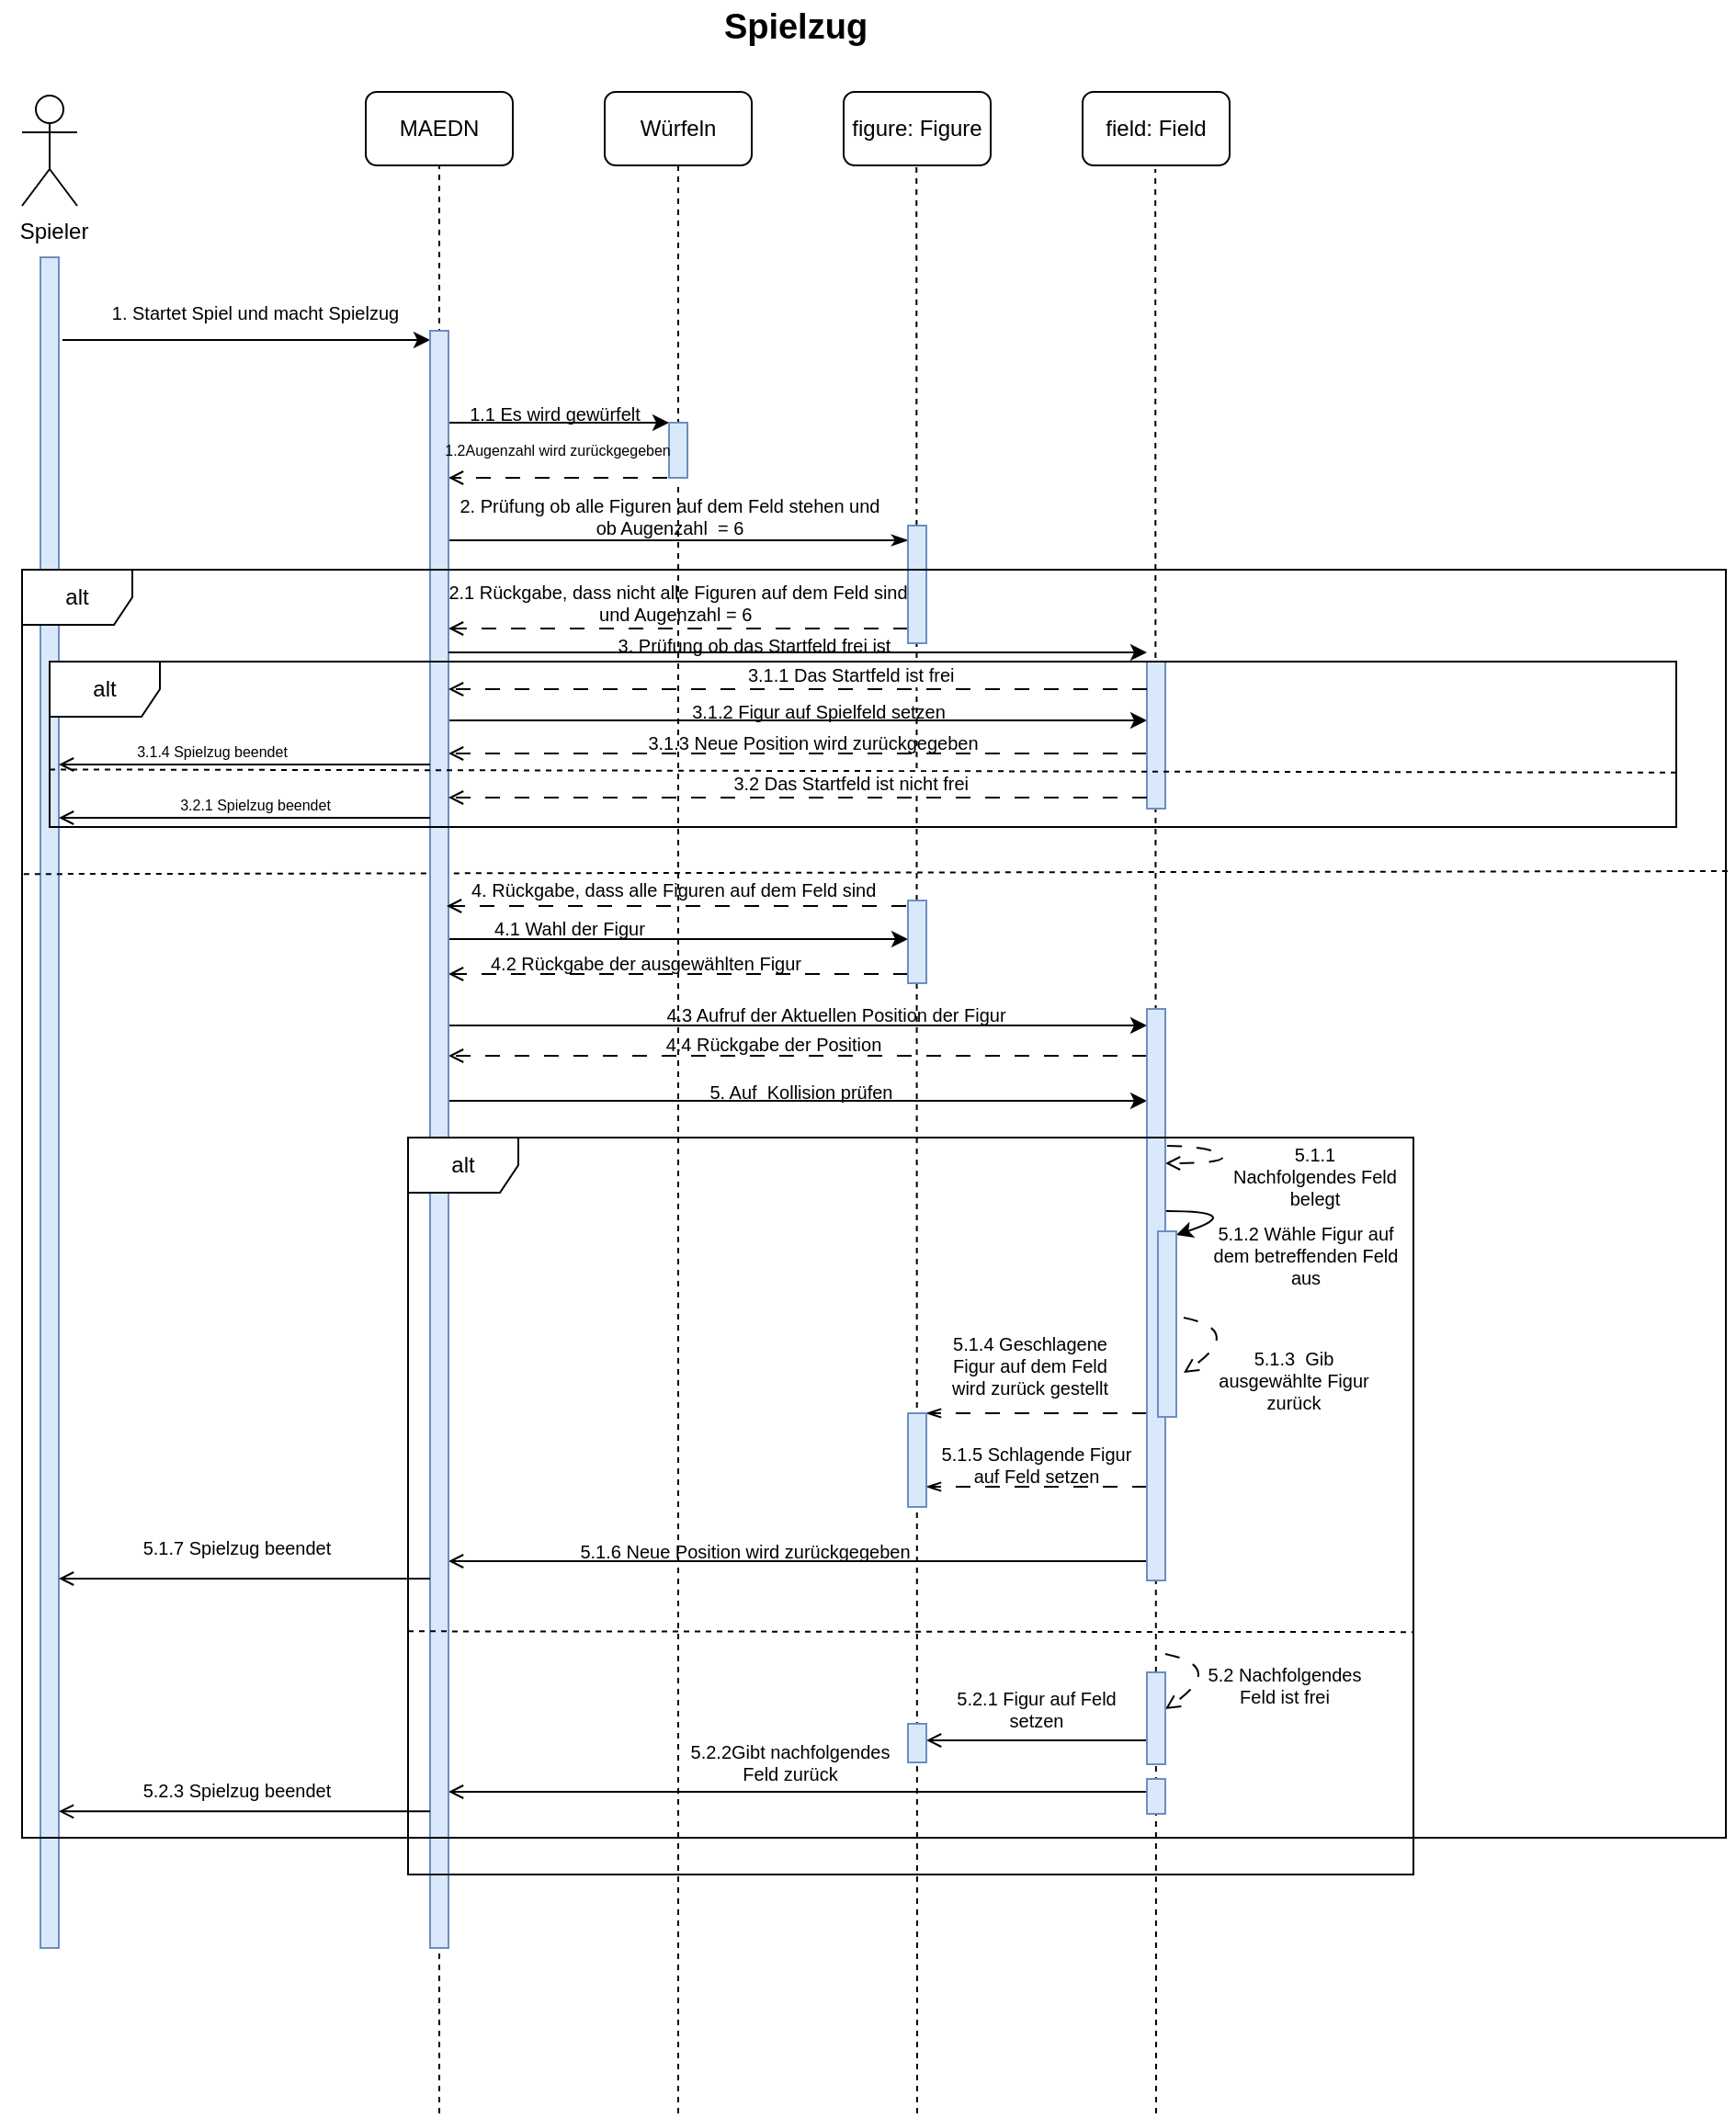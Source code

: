 <mxfile version="22.1.0" type="google">
  <diagram name="Seite-1" id="UCT9QxT9f-nRKCtBicOB">
    <mxGraphModel dx="1591" dy="1053" grid="1" gridSize="10" guides="1" tooltips="1" connect="1" arrows="1" fold="1" page="1" pageScale="1" pageWidth="827" pageHeight="1169" math="0" shadow="0">
      <root>
        <mxCell id="0" />
        <mxCell id="1" parent="0" />
        <mxCell id="QJh97lIsgSTJYA66oceY-45" value="" style="html=1;points=[[0,0,0,0,5],[0,1,0,0,-5],[1,0,0,0,5],[1,1,0,0,-5]];perimeter=orthogonalPerimeter;outlineConnect=0;targetShapes=umlLifeline;portConstraint=eastwest;newEdgeStyle={&quot;curved&quot;:0,&quot;rounded&quot;:0};strokeWidth=1;fillColor=#dae8fc;strokeColor=#6c8ebf;" parent="1" vertex="1">
          <mxGeometry x="30" y="150" width="10" height="920" as="geometry" />
        </mxCell>
        <mxCell id="tSBpWanuPTr_5rLlkDVL-2" value="&amp;nbsp; &amp;nbsp;Spieler&lt;span style=&quot;white-space: pre;&quot;&gt;&#x9;&lt;/span&gt;" style="shape=umlActor;verticalLabelPosition=bottom;verticalAlign=top;html=1;outlineConnect=0;strokeWidth=1;" parent="1" vertex="1">
          <mxGeometry x="20" y="62" width="30" height="60" as="geometry" />
        </mxCell>
        <mxCell id="tSBpWanuPTr_5rLlkDVL-3" value="Würfeln" style="rounded=1;whiteSpace=wrap;html=1;strokeWidth=1;" parent="1" vertex="1">
          <mxGeometry x="337" y="60" width="80" height="40" as="geometry" />
        </mxCell>
        <mxCell id="tSBpWanuPTr_5rLlkDVL-12" value="" style="endArrow=none;dashed=1;html=1;rounded=0;strokeWidth=1;" parent="1" edge="1">
          <mxGeometry width="50" height="50" relative="1" as="geometry">
            <mxPoint x="37" y="150" as="sourcePoint" />
            <mxPoint x="37" y="150" as="targetPoint" />
          </mxGeometry>
        </mxCell>
        <mxCell id="tSBpWanuPTr_5rLlkDVL-17" value="MAEDN" style="rounded=1;whiteSpace=wrap;html=1;strokeWidth=1;" parent="1" vertex="1">
          <mxGeometry x="207" y="60" width="80" height="40" as="geometry" />
        </mxCell>
        <mxCell id="tSBpWanuPTr_5rLlkDVL-19" value="Spielzug" style="text;html=1;strokeColor=none;fillColor=none;align=center;verticalAlign=middle;whiteSpace=wrap;rounded=0;fontStyle=1;labelBackgroundColor=none;labelBorderColor=none;fontSize=19;strokeWidth=1;" parent="1" vertex="1">
          <mxGeometry x="411" y="10" width="60" height="30" as="geometry" />
        </mxCell>
        <mxCell id="tSBpWanuPTr_5rLlkDVL-20" value="" style="endArrow=classic;html=1;rounded=0;exitX=1;exitY=0.5;exitDx=0;exitDy=0;strokeWidth=1;" parent="1" target="QJh97lIsgSTJYA66oceY-47" edge="1">
          <mxGeometry width="50" height="50" relative="1" as="geometry">
            <mxPoint x="42" y="195" as="sourcePoint" />
            <mxPoint x="247" y="195" as="targetPoint" />
          </mxGeometry>
        </mxCell>
        <mxCell id="tSBpWanuPTr_5rLlkDVL-22" value="figure: Figure" style="rounded=1;whiteSpace=wrap;html=1;strokeWidth=1;" parent="1" vertex="1">
          <mxGeometry x="467" y="60" width="80" height="40" as="geometry" />
        </mxCell>
        <mxCell id="tSBpWanuPTr_5rLlkDVL-23" value="" style="endArrow=none;html=1;rounded=0;entryX=0.5;entryY=1;entryDx=0;entryDy=0;dashed=1;strokeWidth=1;" parent="1" target="tSBpWanuPTr_5rLlkDVL-17" edge="1">
          <mxGeometry width="50" height="50" relative="1" as="geometry">
            <mxPoint x="247" y="240" as="sourcePoint" />
            <mxPoint x="287" y="160" as="targetPoint" />
          </mxGeometry>
        </mxCell>
        <mxCell id="tSBpWanuPTr_5rLlkDVL-24" value="" style="endArrow=none;html=1;rounded=0;entryX=0.5;entryY=1;entryDx=0;entryDy=0;dashed=1;strokeWidth=1;" parent="1" edge="1">
          <mxGeometry width="50" height="50" relative="1" as="geometry">
            <mxPoint x="377" y="265" as="sourcePoint" />
            <mxPoint x="377" y="100" as="targetPoint" />
          </mxGeometry>
        </mxCell>
        <mxCell id="tSBpWanuPTr_5rLlkDVL-25" value="" style="endArrow=none;html=1;rounded=0;entryX=0.5;entryY=1;entryDx=0;entryDy=0;dashed=1;strokeWidth=1;" parent="1" edge="1">
          <mxGeometry width="50" height="50" relative="1" as="geometry">
            <mxPoint x="507" y="1160" as="sourcePoint" />
            <mxPoint x="506.62" y="100" as="targetPoint" />
          </mxGeometry>
        </mxCell>
        <mxCell id="tSBpWanuPTr_5rLlkDVL-26" value="&lt;font style=&quot;font-size: 10px;&quot;&gt;1. Startet Spiel und macht Spielzug&lt;/font&gt;" style="text;html=1;strokeColor=none;fillColor=none;align=center;verticalAlign=middle;whiteSpace=wrap;rounded=0;fontSize=6;strokeWidth=1;" parent="1" vertex="1">
          <mxGeometry x="57" y="170" width="180" height="20" as="geometry" />
        </mxCell>
        <mxCell id="tSBpWanuPTr_5rLlkDVL-29" value="" style="endArrow=none;html=1;rounded=0;entryX=0.5;entryY=1;entryDx=0;entryDy=0;dashed=1;strokeWidth=1;" parent="1" edge="1">
          <mxGeometry width="50" height="50" relative="1" as="geometry">
            <mxPoint x="247" y="1160" as="sourcePoint" />
            <mxPoint x="247" y="250" as="targetPoint" />
          </mxGeometry>
        </mxCell>
        <mxCell id="tSBpWanuPTr_5rLlkDVL-31" value="" style="endArrow=none;html=1;rounded=0;entryX=0.5;entryY=1;entryDx=0;entryDy=0;dashed=1;strokeWidth=1;" parent="1" edge="1">
          <mxGeometry width="50" height="50" relative="1" as="geometry">
            <mxPoint x="377" y="1160" as="sourcePoint" />
            <mxPoint x="377" y="275" as="targetPoint" />
          </mxGeometry>
        </mxCell>
        <mxCell id="tSBpWanuPTr_5rLlkDVL-37" value="" style="endArrow=classic;html=1;rounded=0;strokeWidth=1;" parent="1" edge="1">
          <mxGeometry width="50" height="50" relative="1" as="geometry">
            <mxPoint x="252" y="240" as="sourcePoint" />
            <mxPoint x="372" y="240" as="targetPoint" />
          </mxGeometry>
        </mxCell>
        <mxCell id="tSBpWanuPTr_5rLlkDVL-36" value="&lt;font style=&quot;font-size: 10px;&quot;&gt;1.1 Es wird gewürfelt&lt;/font&gt;" style="text;html=1;strokeColor=none;fillColor=none;align=center;verticalAlign=middle;whiteSpace=wrap;rounded=0;fontSize=6;strokeWidth=1;" parent="1" vertex="1">
          <mxGeometry x="252" y="230" width="116" height="10" as="geometry" />
        </mxCell>
        <mxCell id="tSBpWanuPTr_5rLlkDVL-38" value="" style="endArrow=open;html=1;rounded=0;exitX=1;exitY=1;exitDx=0;exitDy=0;dashed=1;dashPattern=8 8;strokeWidth=1;endFill=0;" parent="1" target="QJh97lIsgSTJYA66oceY-47" edge="1">
          <mxGeometry width="50" height="50" relative="1" as="geometry">
            <mxPoint x="371.0" y="270.0" as="sourcePoint" />
            <mxPoint x="247" y="270" as="targetPoint" />
          </mxGeometry>
        </mxCell>
        <mxCell id="tSBpWanuPTr_5rLlkDVL-41" value="" style="endArrow=classic;html=1;rounded=0;strokeWidth=1;" parent="1" edge="1">
          <mxGeometry width="50" height="50" relative="1" as="geometry">
            <mxPoint x="252" y="521" as="sourcePoint" />
            <mxPoint x="502" y="521" as="targetPoint" />
          </mxGeometry>
        </mxCell>
        <mxCell id="tSBpWanuPTr_5rLlkDVL-42" value="&lt;font style=&quot;font-size: 10px;&quot;&gt;4.1 Wahl der Figur&lt;/font&gt;" style="text;html=1;strokeColor=none;fillColor=none;align=center;verticalAlign=middle;whiteSpace=wrap;rounded=0;fontSize=6;strokeWidth=1;" parent="1" vertex="1">
          <mxGeometry x="259.5" y="506" width="116" height="17" as="geometry" />
        </mxCell>
        <mxCell id="tSBpWanuPTr_5rLlkDVL-44" value="" style="endArrow=open;html=1;rounded=0;dashed=1;dashPattern=8 8;strokeWidth=1;endFill=0;" parent="1" edge="1">
          <mxGeometry width="50" height="50" relative="1" as="geometry">
            <mxPoint x="632" y="584.5" as="sourcePoint" />
            <mxPoint x="252" y="584.5" as="targetPoint" />
          </mxGeometry>
        </mxCell>
        <mxCell id="tSBpWanuPTr_5rLlkDVL-46" value="" style="endArrow=classic;html=1;rounded=0;strokeWidth=1;" parent="1" edge="1">
          <mxGeometry width="50" height="50" relative="1" as="geometry">
            <mxPoint x="252" y="568" as="sourcePoint" />
            <mxPoint x="632" y="568" as="targetPoint" />
          </mxGeometry>
        </mxCell>
        <mxCell id="tSBpWanuPTr_5rLlkDVL-47" value="&lt;font style=&quot;font-size: 10px;&quot;&gt;4.3 Aufruf der Aktuellen Position der Figur&lt;/font&gt;" style="text;html=1;strokeColor=none;fillColor=none;align=center;verticalAlign=middle;whiteSpace=wrap;rounded=0;fontSize=6;strokeWidth=1;" parent="1" vertex="1">
          <mxGeometry x="360" y="558" width="206" height="8" as="geometry" />
        </mxCell>
        <mxCell id="tSBpWanuPTr_5rLlkDVL-48" value="&lt;font style=&quot;font-size: 10px;&quot;&gt;4.4 Rückgabe der Position&lt;/font&gt;" style="text;html=1;strokeColor=none;fillColor=none;align=center;verticalAlign=middle;whiteSpace=wrap;rounded=0;fontSize=6;strokeWidth=1;" parent="1" vertex="1">
          <mxGeometry x="356" y="572" width="146" height="12" as="geometry" />
        </mxCell>
        <mxCell id="tSBpWanuPTr_5rLlkDVL-49" value="" style="endArrow=classic;html=1;rounded=0;exitX=1;exitY=0.5;exitDx=0;exitDy=0;strokeWidth=1;" parent="1" target="QJh97lIsgSTJYA66oceY-54" edge="1">
          <mxGeometry width="50" height="50" relative="1" as="geometry">
            <mxPoint x="245" y="609" as="sourcePoint" />
            <mxPoint x="636" y="609" as="targetPoint" />
          </mxGeometry>
        </mxCell>
        <mxCell id="tSBpWanuPTr_5rLlkDVL-50" value="field: Field" style="rounded=1;whiteSpace=wrap;html=1;strokeWidth=1;" parent="1" vertex="1">
          <mxGeometry x="597" y="60" width="80" height="40" as="geometry" />
        </mxCell>
        <mxCell id="tSBpWanuPTr_5rLlkDVL-51" value="" style="endArrow=none;html=1;rounded=0;entryX=0.5;entryY=1;entryDx=0;entryDy=0;dashed=1;strokeWidth=1;" parent="1" edge="1">
          <mxGeometry width="50" height="50" relative="1" as="geometry">
            <mxPoint x="637" y="1160" as="sourcePoint" />
            <mxPoint x="636.58" y="102" as="targetPoint" />
          </mxGeometry>
        </mxCell>
        <mxCell id="tSBpWanuPTr_5rLlkDVL-54" value="&lt;font style=&quot;font-size: 10px;&quot;&gt;5. Auf&amp;nbsp; Kollision prüfen&lt;/font&gt;" style="text;html=1;strokeColor=none;fillColor=none;align=center;verticalAlign=middle;whiteSpace=wrap;rounded=0;fontSize=6;strokeWidth=1;" parent="1" vertex="1">
          <mxGeometry x="386" y="594" width="116" height="19" as="geometry" />
        </mxCell>
        <mxCell id="tSBpWanuPTr_5rLlkDVL-56" value="&lt;font style=&quot;font-size: 10px;&quot;&gt;5.1.2 Wähle Figur auf dem betreffenden Feld aus&lt;/font&gt;" style="text;html=1;strokeColor=none;fillColor=none;align=center;verticalAlign=middle;whiteSpace=wrap;rounded=0;fontSize=6;strokeWidth=1;" parent="1" vertex="1">
          <mxGeometry x="667" y="653" width="103" height="80" as="geometry" />
        </mxCell>
        <mxCell id="tSBpWanuPTr_5rLlkDVL-59" value="&lt;font style=&quot;font-size: 10px;&quot;&gt;4.2 Rückgabe der ausgewählten Figur&lt;/font&gt;" style="text;html=1;strokeColor=none;fillColor=none;align=center;verticalAlign=middle;whiteSpace=wrap;rounded=0;fontSize=6;strokeWidth=1;" parent="1" vertex="1">
          <mxGeometry x="266.5" y="526" width="184.5" height="16" as="geometry" />
        </mxCell>
        <mxCell id="tSBpWanuPTr_5rLlkDVL-74" value="" style="endArrow=open;html=1;rounded=0;strokeWidth=1;endFill=0;" parent="1" edge="1">
          <mxGeometry width="50" height="50" relative="1" as="geometry">
            <mxPoint x="636" y="985" as="sourcePoint" />
            <mxPoint x="252" y="985" as="targetPoint" />
          </mxGeometry>
        </mxCell>
        <mxCell id="tSBpWanuPTr_5rLlkDVL-76" value="&lt;font style=&quot;font-size: 10px;&quot;&gt;5.2.2Gibt nachfolgendes Feld zurück&lt;/font&gt;" style="text;html=1;strokeColor=none;fillColor=none;align=center;verticalAlign=middle;whiteSpace=wrap;rounded=0;fontSize=6;strokeWidth=1;" parent="1" vertex="1">
          <mxGeometry x="380" y="929" width="116" height="80" as="geometry" />
        </mxCell>
        <mxCell id="tSBpWanuPTr_5rLlkDVL-78" value="" style="endArrow=open;html=1;curved=1;strokeWidth=1;endFill=0;dashed=1;dashPattern=8 8;" parent="1" target="QJh97lIsgSTJYA66oceY-54" edge="1">
          <mxGeometry width="50" height="50" relative="1" as="geometry">
            <mxPoint x="643" y="633.5" as="sourcePoint" />
            <mxPoint x="648" y="643" as="targetPoint" />
            <Array as="points">
              <mxPoint x="667" y="634" />
              <mxPoint x="678" y="643" />
            </Array>
          </mxGeometry>
        </mxCell>
        <mxCell id="tSBpWanuPTr_5rLlkDVL-80" value="" style="endArrow=classic;html=1;curved=1;strokeWidth=1;" parent="1" source="QJh97lIsgSTJYA66oceY-54" edge="1">
          <mxGeometry width="50" height="50" relative="1" as="geometry">
            <mxPoint x="642" y="678.0" as="sourcePoint" />
            <mxPoint x="648" y="682.0" as="targetPoint" />
            <Array as="points">
              <mxPoint x="687" y="669" />
            </Array>
          </mxGeometry>
        </mxCell>
        <mxCell id="tSBpWanuPTr_5rLlkDVL-87" value="&lt;font style=&quot;font-size: 10px;&quot;&gt;5.1.3&amp;nbsp; Gib ausgewählte Figur zurück&lt;/font&gt;" style="text;html=1;strokeColor=none;fillColor=none;align=center;verticalAlign=middle;whiteSpace=wrap;rounded=0;fontSize=6;strokeWidth=1;" parent="1" vertex="1">
          <mxGeometry x="667" y="721" width="90" height="80" as="geometry" />
        </mxCell>
        <mxCell id="tSBpWanuPTr_5rLlkDVL-88" value="" style="endArrow=openThin;html=1;rounded=0;endFill=0;strokeWidth=1;dashed=1;dashPattern=8 8;" parent="1" source="QJh97lIsgSTJYA66oceY-54" target="QJh97lIsgSTJYA66oceY-57" edge="1">
          <mxGeometry width="50" height="50" relative="1" as="geometry">
            <mxPoint x="636" y="784" as="sourcePoint" />
            <mxPoint x="507" y="784" as="targetPoint" />
          </mxGeometry>
        </mxCell>
        <mxCell id="tSBpWanuPTr_5rLlkDVL-89" value="&lt;font style=&quot;font-size: 10px;&quot;&gt;5.1.4 Geschlagene Figur auf dem Feld wird zurück gestellt&lt;/font&gt;" style="text;html=1;strokeColor=none;fillColor=none;align=center;verticalAlign=middle;whiteSpace=wrap;rounded=0;fontSize=6;strokeWidth=1;" parent="1" vertex="1">
          <mxGeometry x="520" y="708" width="97" height="90" as="geometry" />
        </mxCell>
        <mxCell id="tSBpWanuPTr_5rLlkDVL-90" value="" style="endArrow=openThin;html=1;rounded=0;endFill=0;strokeWidth=1;dashed=1;dashPattern=8 8;" parent="1" edge="1">
          <mxGeometry width="50" height="50" relative="1" as="geometry">
            <mxPoint x="632" y="819" as="sourcePoint" />
            <mxPoint x="512" y="819" as="targetPoint" />
          </mxGeometry>
        </mxCell>
        <mxCell id="tSBpWanuPTr_5rLlkDVL-92" value="&lt;font style=&quot;font-size: 10px;&quot;&gt;5.1.5 Schlagende Figur auf Feld setzen&lt;/font&gt;" style="text;html=1;strokeColor=none;fillColor=none;align=center;verticalAlign=middle;whiteSpace=wrap;rounded=0;fontSize=6;strokeWidth=1;" parent="1" vertex="1">
          <mxGeometry x="517" y="767" width="110" height="80" as="geometry" />
        </mxCell>
        <mxCell id="tSBpWanuPTr_5rLlkDVL-95" value="" style="endArrow=open;html=1;rounded=0;endFill=0;strokeWidth=1;" parent="1" edge="1">
          <mxGeometry width="50" height="50" relative="1" as="geometry">
            <mxPoint x="632" y="859.5" as="sourcePoint" />
            <mxPoint x="252" y="859.5" as="targetPoint" />
          </mxGeometry>
        </mxCell>
        <mxCell id="tSBpWanuPTr_5rLlkDVL-96" value="&lt;font style=&quot;font-size: 10px;&quot;&gt;5.1.6 Neue Position wird zurückgegeben&lt;/font&gt;" style="text;html=1;strokeColor=none;fillColor=none;align=center;verticalAlign=middle;whiteSpace=wrap;rounded=0;fontSize=6;strokeWidth=1;" parent="1" vertex="1">
          <mxGeometry x="310" y="850" width="207" height="8" as="geometry" />
        </mxCell>
        <mxCell id="tSBpWanuPTr_5rLlkDVL-100" value="" style="endArrow=open;html=1;rounded=0;strokeWidth=1;endFill=0;" parent="1" target="QJh97lIsgSTJYA66oceY-62" edge="1">
          <mxGeometry width="50" height="50" relative="1" as="geometry">
            <mxPoint x="636.5" y="957" as="sourcePoint" />
            <mxPoint x="507.5" y="957" as="targetPoint" />
          </mxGeometry>
        </mxCell>
        <mxCell id="tSBpWanuPTr_5rLlkDVL-101" value="&lt;font style=&quot;font-size: 10px;&quot;&gt;5.2.1 Figur auf Feld setzen&lt;/font&gt;" style="text;html=1;strokeColor=none;fillColor=none;align=center;verticalAlign=middle;whiteSpace=wrap;rounded=0;fontSize=6;strokeWidth=1;" parent="1" vertex="1">
          <mxGeometry x="517" y="920" width="110" height="39" as="geometry" />
        </mxCell>
        <mxCell id="tSBpWanuPTr_5rLlkDVL-105" value="" style="endArrow=open;html=1;curved=1;entryX=1;entryY=1;entryDx=0;entryDy=-5;entryPerimeter=0;strokeWidth=1;dashed=1;dashPattern=8 8;endFill=0;" parent="1" edge="1">
          <mxGeometry width="50" height="50" relative="1" as="geometry">
            <mxPoint x="642" y="910" as="sourcePoint" />
            <mxPoint x="642" y="940" as="targetPoint" />
            <Array as="points">
              <mxPoint x="677" y="917" />
            </Array>
          </mxGeometry>
        </mxCell>
        <mxCell id="tSBpWanuPTr_5rLlkDVL-106" value="&lt;font style=&quot;font-size: 10px;&quot;&gt;5.1.1 Nachfolgendes Feld belegt&lt;/font&gt;" style="text;html=1;strokeColor=none;fillColor=none;align=center;verticalAlign=middle;whiteSpace=wrap;rounded=0;fontSize=6;strokeWidth=1;" parent="1" vertex="1">
          <mxGeometry x="677" y="620" width="93" height="60" as="geometry" />
        </mxCell>
        <mxCell id="tSBpWanuPTr_5rLlkDVL-112" value="&lt;font style=&quot;font-size: 10px;&quot;&gt;5.2 Nachfolgendes Feld ist frei&lt;/font&gt;" style="text;html=1;strokeColor=none;fillColor=none;align=center;verticalAlign=middle;whiteSpace=wrap;rounded=0;fontSize=6;strokeWidth=1;" parent="1" vertex="1">
          <mxGeometry x="664" y="896" width="86" height="61" as="geometry" />
        </mxCell>
        <mxCell id="tSBpWanuPTr_5rLlkDVL-114" value="&lt;font style=&quot;font-size: 10px;&quot;&gt;5.1.7 Spielzug beendet&lt;/font&gt;" style="text;html=1;strokeColor=none;fillColor=none;align=center;verticalAlign=middle;whiteSpace=wrap;rounded=0;fontSize=6;strokeWidth=1;" parent="1" vertex="1">
          <mxGeometry x="47" y="847" width="180" height="10" as="geometry" />
        </mxCell>
        <mxCell id="QJh97lIsgSTJYA66oceY-1" value="" style="endArrow=classicThin;html=1;rounded=0;endFill=1;strokeWidth=1;" parent="1" edge="1">
          <mxGeometry width="50" height="50" relative="1" as="geometry">
            <mxPoint x="252" y="304" as="sourcePoint" />
            <mxPoint x="502" y="304" as="targetPoint" />
          </mxGeometry>
        </mxCell>
        <mxCell id="QJh97lIsgSTJYA66oceY-28" value="" style="endArrow=open;html=1;rounded=0;dashed=1;strokeWidth=1;dashPattern=8 8;endFill=0;" parent="1" edge="1">
          <mxGeometry width="50" height="50" relative="1" as="geometry">
            <mxPoint x="502" y="352" as="sourcePoint" />
            <mxPoint x="252" y="352" as="targetPoint" />
          </mxGeometry>
        </mxCell>
        <mxCell id="QJh97lIsgSTJYA66oceY-35" value="" style="endArrow=classic;html=1;rounded=0;strokeWidth=1;" parent="1" edge="1">
          <mxGeometry width="50" height="50" relative="1" as="geometry">
            <mxPoint x="252" y="402" as="sourcePoint" />
            <mxPoint x="632" y="402" as="targetPoint" />
          </mxGeometry>
        </mxCell>
        <mxCell id="QJh97lIsgSTJYA66oceY-36" value="&lt;font style=&quot;font-size: 10px;&quot;&gt;3.1.2 Figur auf Spielfeld setzen&lt;/font&gt;" style="text;html=1;strokeColor=none;fillColor=none;align=center;verticalAlign=middle;whiteSpace=wrap;rounded=0;fontSize=6;strokeWidth=1;" parent="1" vertex="1">
          <mxGeometry x="377" y="392" width="153" height="10" as="geometry" />
        </mxCell>
        <mxCell id="QJh97lIsgSTJYA66oceY-38" value="" style="endArrow=open;html=1;rounded=0;dashed=1;dashPattern=8 8;strokeWidth=1;endFill=0;" parent="1" edge="1">
          <mxGeometry width="50" height="50" relative="1" as="geometry">
            <mxPoint x="632" y="420" as="sourcePoint" />
            <mxPoint x="252" y="420" as="targetPoint" />
          </mxGeometry>
        </mxCell>
        <mxCell id="QJh97lIsgSTJYA66oceY-40" value="&lt;font style=&quot;font-size: 10px;&quot;&gt;3.1.3 Neue Position wird zurückgegeben&lt;/font&gt;" style="text;html=1;strokeColor=none;fillColor=none;align=center;verticalAlign=middle;whiteSpace=wrap;rounded=0;fontSize=6;strokeWidth=1;" parent="1" vertex="1">
          <mxGeometry x="351" y="404" width="199" height="20" as="geometry" />
        </mxCell>
        <mxCell id="QJh97lIsgSTJYA66oceY-41" value="" style="endArrow=none;dashed=1;html=1;rounded=0;exitX=0.001;exitY=0.158;exitDx=0;exitDy=0;exitPerimeter=0;strokeWidth=1;" parent="1" edge="1">
          <mxGeometry width="50" height="50" relative="1" as="geometry">
            <mxPoint x="20.927" y="485.6" as="sourcePoint" />
            <mxPoint x="950" y="484" as="targetPoint" />
          </mxGeometry>
        </mxCell>
        <mxCell id="QJh97lIsgSTJYA66oceY-42" value="" style="endArrow=open;html=1;rounded=0;dashed=1;dashPattern=8 8;strokeWidth=1;endFill=0;" parent="1" edge="1">
          <mxGeometry width="50" height="50" relative="1" as="geometry">
            <mxPoint x="502" y="540" as="sourcePoint" />
            <mxPoint x="252" y="540" as="targetPoint" />
          </mxGeometry>
        </mxCell>
        <mxCell id="QJh97lIsgSTJYA66oceY-44" value="" style="endArrow=none;dashed=1;html=1;rounded=0;strokeWidth=1;" parent="1" edge="1">
          <mxGeometry width="50" height="50" relative="1" as="geometry">
            <mxPoint x="37" y="190" as="sourcePoint" />
            <mxPoint x="37" y="190" as="targetPoint" />
          </mxGeometry>
        </mxCell>
        <mxCell id="QJh97lIsgSTJYA66oceY-48" value="" style="html=1;points=[[0,0,0,0,5],[0,1,0,0,-5],[1,0,0,0,5],[1,1,0,0,-5]];perimeter=orthogonalPerimeter;outlineConnect=0;targetShapes=umlLifeline;portConstraint=eastwest;newEdgeStyle={&quot;curved&quot;:0,&quot;rounded&quot;:0};strokeWidth=1;fillColor=#dae8fc;strokeColor=#6c8ebf;" parent="1" vertex="1">
          <mxGeometry x="372" y="240" width="10" height="30" as="geometry" />
        </mxCell>
        <mxCell id="QJh97lIsgSTJYA66oceY-49" value="" style="html=1;points=[[0,0,0,0,5],[0,1,0,0,-5],[1,0,0,0,5],[1,1,0,0,-5]];perimeter=orthogonalPerimeter;outlineConnect=0;targetShapes=umlLifeline;portConstraint=eastwest;newEdgeStyle={&quot;curved&quot;:0,&quot;rounded&quot;:0};strokeWidth=1;fillColor=#dae8fc;strokeColor=#6c8ebf;" parent="1" vertex="1">
          <mxGeometry x="502" y="296" width="10" height="64" as="geometry" />
        </mxCell>
        <mxCell id="QJh97lIsgSTJYA66oceY-51" value="" style="html=1;points=[[0,0,0,0,5],[0,1,0,0,-5],[1,0,0,0,5],[1,1,0,0,-5]];perimeter=orthogonalPerimeter;outlineConnect=0;targetShapes=umlLifeline;portConstraint=eastwest;newEdgeStyle={&quot;curved&quot;:0,&quot;rounded&quot;:0};strokeWidth=1;fillColor=#dae8fc;strokeColor=#6c8ebf;" parent="1" vertex="1">
          <mxGeometry x="632" y="370" width="10" height="80" as="geometry" />
        </mxCell>
        <mxCell id="QJh97lIsgSTJYA66oceY-54" value="" style="html=1;points=[[0,0,0,0,5],[0,1,0,0,-5],[1,0,0,0,5],[1,1,0,0,-5]];perimeter=orthogonalPerimeter;outlineConnect=0;targetShapes=umlLifeline;portConstraint=eastwest;newEdgeStyle={&quot;curved&quot;:0,&quot;rounded&quot;:0};strokeWidth=1;fillColor=#dae8fc;strokeColor=#6c8ebf;" parent="1" vertex="1">
          <mxGeometry x="632" y="559" width="10" height="311" as="geometry" />
        </mxCell>
        <mxCell id="QJh97lIsgSTJYA66oceY-56" value="" style="html=1;points=[[0,0,0,0,5],[0,1,0,0,-5],[1,0,0,0,5],[1,1,0,0,-5]];perimeter=orthogonalPerimeter;outlineConnect=0;targetShapes=umlLifeline;portConstraint=eastwest;newEdgeStyle={&quot;curved&quot;:0,&quot;rounded&quot;:0};strokeWidth=1;fillColor=#dae8fc;strokeColor=#6c8ebf;" parent="1" vertex="1">
          <mxGeometry x="638" y="680" width="10" height="101" as="geometry" />
        </mxCell>
        <mxCell id="QJh97lIsgSTJYA66oceY-57" value="" style="html=1;points=[[0,0,0,0,5],[0,1,0,0,-5],[1,0,0,0,5],[1,1,0,0,-5]];perimeter=orthogonalPerimeter;outlineConnect=0;targetShapes=umlLifeline;portConstraint=eastwest;newEdgeStyle={&quot;curved&quot;:0,&quot;rounded&quot;:0};strokeWidth=1;fillColor=#dae8fc;strokeColor=#6c8ebf;" parent="1" vertex="1">
          <mxGeometry x="502" y="779" width="10" height="51" as="geometry" />
        </mxCell>
        <mxCell id="QJh97lIsgSTJYA66oceY-59" value="" style="html=1;points=[[0,0,0,0,5],[0,1,0,0,-5],[1,0,0,0,5],[1,1,0,0,-5]];perimeter=orthogonalPerimeter;outlineConnect=0;targetShapes=umlLifeline;portConstraint=eastwest;newEdgeStyle={&quot;curved&quot;:0,&quot;rounded&quot;:0};strokeWidth=1;fillColor=#dae8fc;strokeColor=#6c8ebf;" parent="1" vertex="1">
          <mxGeometry x="632" y="920" width="10" height="50" as="geometry" />
        </mxCell>
        <mxCell id="QJh97lIsgSTJYA66oceY-47" value="" style="html=1;points=[[0,0,0,0,5],[0,1,0,0,-5],[1,0,0,0,5],[1,1,0,0,-5]];perimeter=orthogonalPerimeter;outlineConnect=0;targetShapes=umlLifeline;portConstraint=eastwest;newEdgeStyle={&quot;curved&quot;:0,&quot;rounded&quot;:0};strokeWidth=1;fillColor=#dae8fc;strokeColor=#6c8ebf;" parent="1" vertex="1">
          <mxGeometry x="242" y="190" width="10" height="880" as="geometry" />
        </mxCell>
        <mxCell id="QJh97lIsgSTJYA66oceY-26" value="alt" style="shape=umlFrame;whiteSpace=wrap;html=1;pointerEvents=0;strokeWidth=1;" parent="1" vertex="1">
          <mxGeometry x="230" y="629" width="547" height="401" as="geometry" />
        </mxCell>
        <mxCell id="tSBpWanuPTr_5rLlkDVL-107" value="" style="endArrow=none;dashed=1;html=1;rounded=0;exitX=0;exitY=0.67;exitDx=0;exitDy=0;exitPerimeter=0;strokeWidth=1;entryX=1.001;entryY=0.671;entryDx=0;entryDy=0;entryPerimeter=0;endSize=9;" parent="1" source="QJh97lIsgSTJYA66oceY-26" target="QJh97lIsgSTJYA66oceY-26" edge="1">
          <mxGeometry width="50" height="50" relative="1" as="geometry">
            <mxPoint x="177" y="890.7" as="sourcePoint" />
            <mxPoint x="784.56" y="894.12" as="targetPoint" />
          </mxGeometry>
        </mxCell>
        <mxCell id="QJh97lIsgSTJYA66oceY-62" value="" style="html=1;points=[[0,0,0,0,5],[0,1,0,0,-5],[1,0,0,0,5],[1,1,0,0,-5]];perimeter=orthogonalPerimeter;outlineConnect=0;targetShapes=umlLifeline;portConstraint=eastwest;newEdgeStyle={&quot;curved&quot;:0,&quot;rounded&quot;:0};strokeWidth=1;fillColor=#dae8fc;strokeColor=#6c8ebf;" parent="1" vertex="1">
          <mxGeometry x="502" y="948" width="10" height="21" as="geometry" />
        </mxCell>
        <mxCell id="QJh97lIsgSTJYA66oceY-63" value="" style="endArrow=open;html=1;rounded=0;strokeWidth=1;endFill=0;" parent="1" edge="1">
          <mxGeometry width="50" height="50" relative="1" as="geometry">
            <mxPoint x="242" y="426" as="sourcePoint" />
            <mxPoint x="40" y="426" as="targetPoint" />
          </mxGeometry>
        </mxCell>
        <mxCell id="QJh97lIsgSTJYA66oceY-64" value="&lt;font style=&quot;font-size: 8px;&quot;&gt;3.1.4 Spielzug beendet&lt;/font&gt;" style="text;html=1;strokeColor=none;fillColor=none;align=center;verticalAlign=middle;whiteSpace=wrap;rounded=0;fontSize=6;strokeWidth=1;" parent="1" vertex="1">
          <mxGeometry x="57" y="414" width="133" height="10" as="geometry" />
        </mxCell>
        <mxCell id="m1vEcAskR3YBs9L6EBWT-1" value="&lt;font style=&quot;font-size: 8px;&quot;&gt;1.2Augenzahl wird zurückgegeben&lt;/font&gt;" style="text;html=1;align=center;verticalAlign=middle;resizable=0;points=[];autosize=1;strokeColor=none;fillColor=none;" parent="1" vertex="1">
          <mxGeometry x="236" y="239" width="150" height="30" as="geometry" />
        </mxCell>
        <mxCell id="m1vEcAskR3YBs9L6EBWT-8" value="&lt;font style=&quot;font-size: 10px;&quot;&gt;4. Rückgabe, dass alle Figuren auf dem Feld sind&amp;nbsp;&lt;/font&gt;" style="text;html=1;strokeColor=none;fillColor=none;align=center;verticalAlign=middle;whiteSpace=wrap;rounded=0;fontSize=6;strokeWidth=1;" parent="1" vertex="1">
          <mxGeometry x="249" y="489" width="254" height="10" as="geometry" />
        </mxCell>
        <mxCell id="m1vEcAskR3YBs9L6EBWT-9" value="" style="endArrow=open;html=1;rounded=0;dashed=1;strokeWidth=1;dashPattern=8 8;endFill=0;" parent="1" edge="1">
          <mxGeometry width="50" height="50" relative="1" as="geometry">
            <mxPoint x="501" y="503" as="sourcePoint" />
            <mxPoint x="251" y="503" as="targetPoint" />
          </mxGeometry>
        </mxCell>
        <mxCell id="QJh97lIsgSTJYA66oceY-52" value="" style="html=1;points=[[0,0,0,0,5],[0,1,0,0,-5],[1,0,0,0,5],[1,1,0,0,-5]];perimeter=orthogonalPerimeter;outlineConnect=0;targetShapes=umlLifeline;portConstraint=eastwest;newEdgeStyle={&quot;curved&quot;:0,&quot;rounded&quot;:0};strokeWidth=1;fillColor=#dae8fc;strokeColor=#6c8ebf;" parent="1" vertex="1">
          <mxGeometry x="502" y="500" width="10" height="45" as="geometry" />
        </mxCell>
        <mxCell id="QJh97lIsgSTJYA66oceY-6" value="&lt;font style=&quot;font-size: 10px;&quot;&gt;2. Prüfung ob alle Figuren auf dem Feld stehen und ob Augenzahl&amp;nbsp; = 6&lt;/font&gt;" style="text;html=1;strokeColor=none;fillColor=none;align=center;verticalAlign=middle;whiteSpace=wrap;rounded=0;fontSize=6;strokeWidth=1;" parent="1" vertex="1">
          <mxGeometry x="255" y="286" width="235" height="10" as="geometry" />
        </mxCell>
        <mxCell id="QJh97lIsgSTJYA66oceY-14" value="&lt;font style=&quot;font-size: 10px;&quot;&gt;2.1 Rückgabe, dass nicht alle Figuren auf dem Feld sind und Augenzahl = 6&amp;nbsp;&lt;/font&gt;" style="text;html=1;strokeColor=none;fillColor=none;align=center;verticalAlign=middle;whiteSpace=wrap;rounded=0;fontSize=6;strokeWidth=1;" parent="1" vertex="1">
          <mxGeometry x="250" y="333" width="254" height="10" as="geometry" />
        </mxCell>
        <mxCell id="m1vEcAskR3YBs9L6EBWT-17" value="alt" style="shape=umlFrame;whiteSpace=wrap;html=1;pointerEvents=0;strokeWidth=1;" parent="1" vertex="1">
          <mxGeometry x="35" y="370" width="885" height="90" as="geometry" />
        </mxCell>
        <mxCell id="m1vEcAskR3YBs9L6EBWT-18" value="" style="endArrow=none;dashed=1;html=1;rounded=0;exitX=0;exitY=0.523;exitDx=0;exitDy=0;exitPerimeter=0;strokeWidth=1;entryX=1;entryY=0.537;entryDx=0;entryDy=0;entryPerimeter=0;" parent="1" edge="1">
          <mxGeometry width="50" height="50" relative="1" as="geometry">
            <mxPoint x="35" y="428.714" as="sourcePoint" />
            <mxPoint x="920" y="430.366" as="targetPoint" />
          </mxGeometry>
        </mxCell>
        <mxCell id="m1vEcAskR3YBs9L6EBWT-19" value="" style="endArrow=classic;html=1;rounded=0;strokeWidth=1;" parent="1" edge="1">
          <mxGeometry width="50" height="50" relative="1" as="geometry">
            <mxPoint x="252" y="365" as="sourcePoint" />
            <mxPoint x="632" y="365" as="targetPoint" />
          </mxGeometry>
        </mxCell>
        <mxCell id="m1vEcAskR3YBs9L6EBWT-21" value="&lt;font style=&quot;font-size: 10px;&quot;&gt;3. Prüfung ob das Startfeld frei ist&lt;/font&gt;" style="text;html=1;strokeColor=none;fillColor=none;align=center;verticalAlign=middle;whiteSpace=wrap;rounded=0;fontSize=6;strokeWidth=1;" parent="1" vertex="1">
          <mxGeometry x="330" y="356" width="177" height="10" as="geometry" />
        </mxCell>
        <mxCell id="m1vEcAskR3YBs9L6EBWT-20" value="" style="endArrow=open;html=1;rounded=0;dashed=1;dashPattern=8 8;strokeWidth=1;endFill=0;" parent="1" edge="1">
          <mxGeometry width="50" height="50" relative="1" as="geometry">
            <mxPoint x="632" y="385" as="sourcePoint" />
            <mxPoint x="252" y="385" as="targetPoint" />
          </mxGeometry>
        </mxCell>
        <mxCell id="m1vEcAskR3YBs9L6EBWT-22" value="&lt;font style=&quot;font-size: 10px;&quot;&gt;3.1.1 Das Startfeld ist frei&amp;nbsp;&lt;/font&gt;" style="edgeLabel;html=1;align=center;verticalAlign=middle;resizable=0;points=[];" parent="m1vEcAskR3YBs9L6EBWT-20" connectable="0" vertex="1">
          <mxGeometry x="-0.198" relative="1" as="geometry">
            <mxPoint x="-8" y="-8" as="offset" />
          </mxGeometry>
        </mxCell>
        <mxCell id="m1vEcAskR3YBs9L6EBWT-24" value="" style="endArrow=open;html=1;rounded=0;strokeWidth=1;endFill=0;" parent="1" edge="1">
          <mxGeometry width="50" height="50" relative="1" as="geometry">
            <mxPoint x="242" y="455" as="sourcePoint" />
            <mxPoint x="40" y="455" as="targetPoint" />
          </mxGeometry>
        </mxCell>
        <mxCell id="m1vEcAskR3YBs9L6EBWT-25" value="&lt;font style=&quot;font-size: 8px;&quot;&gt;3.2.1 Spielzug beendet&lt;/font&gt;" style="text;html=1;strokeColor=none;fillColor=none;align=center;verticalAlign=middle;whiteSpace=wrap;rounded=0;fontSize=6;strokeWidth=1;" parent="1" vertex="1">
          <mxGeometry x="57" y="443" width="180" height="10" as="geometry" />
        </mxCell>
        <mxCell id="m1vEcAskR3YBs9L6EBWT-27" value="" style="html=1;points=[[0,0,0,0,5],[0,1,0,0,-5],[1,0,0,0,5],[1,1,0,0,-5]];perimeter=orthogonalPerimeter;outlineConnect=0;targetShapes=umlLifeline;portConstraint=eastwest;newEdgeStyle={&quot;curved&quot;:0,&quot;rounded&quot;:0};strokeWidth=1;fillColor=#dae8fc;strokeColor=#6c8ebf;" parent="1" vertex="1">
          <mxGeometry x="632" y="978" width="10" height="19" as="geometry" />
        </mxCell>
        <mxCell id="QJh97lIsgSTJYA66oceY-21" value="alt" style="shape=umlFrame;whiteSpace=wrap;html=1;pointerEvents=0;strokeWidth=1;" parent="1" vertex="1">
          <mxGeometry x="20" y="320" width="927" height="690" as="geometry" />
        </mxCell>
        <mxCell id="m1vEcAskR3YBs9L6EBWT-29" value="" style="endArrow=open;html=1;rounded=0;dashed=1;dashPattern=8 8;strokeWidth=1;endFill=0;" parent="1" edge="1">
          <mxGeometry width="50" height="50" relative="1" as="geometry">
            <mxPoint x="632" y="444" as="sourcePoint" />
            <mxPoint x="252" y="444" as="targetPoint" />
          </mxGeometry>
        </mxCell>
        <mxCell id="m1vEcAskR3YBs9L6EBWT-30" value="&lt;font style=&quot;font-size: 10px;&quot;&gt;3.2 Das Startfeld ist nicht frei&amp;nbsp;&lt;/font&gt;" style="edgeLabel;html=1;align=center;verticalAlign=middle;resizable=0;points=[];" parent="m1vEcAskR3YBs9L6EBWT-29" connectable="0" vertex="1">
          <mxGeometry x="-0.198" relative="1" as="geometry">
            <mxPoint x="-8" y="-8" as="offset" />
          </mxGeometry>
        </mxCell>
        <mxCell id="m1vEcAskR3YBs9L6EBWT-32" value="" style="endArrow=open;html=1;rounded=0;strokeWidth=1;endFill=0;" parent="1" edge="1">
          <mxGeometry width="50" height="50" relative="1" as="geometry">
            <mxPoint x="242" y="869" as="sourcePoint" />
            <mxPoint x="40" y="869" as="targetPoint" />
          </mxGeometry>
        </mxCell>
        <mxCell id="m1vEcAskR3YBs9L6EBWT-35" value="&lt;font style=&quot;font-size: 10px;&quot;&gt;5.2.3 Spielzug beendet&lt;/font&gt;" style="text;html=1;strokeColor=none;fillColor=none;align=center;verticalAlign=middle;whiteSpace=wrap;rounded=0;fontSize=6;strokeWidth=1;" parent="1" vertex="1">
          <mxGeometry x="47" y="979" width="180" height="10" as="geometry" />
        </mxCell>
        <mxCell id="m1vEcAskR3YBs9L6EBWT-36" value="" style="endArrow=open;html=1;rounded=0;strokeWidth=1;endFill=0;" parent="1" edge="1">
          <mxGeometry width="50" height="50" relative="1" as="geometry">
            <mxPoint x="242" y="995.67" as="sourcePoint" />
            <mxPoint x="40" y="995.67" as="targetPoint" />
          </mxGeometry>
        </mxCell>
        <mxCell id="m1vEcAskR3YBs9L6EBWT-39" value="" style="endArrow=open;html=1;curved=1;entryX=1;entryY=1;entryDx=0;entryDy=-5;entryPerimeter=0;strokeWidth=1;dashed=1;dashPattern=8 8;endFill=0;" parent="1" edge="1">
          <mxGeometry width="50" height="50" relative="1" as="geometry">
            <mxPoint x="652" y="727" as="sourcePoint" />
            <mxPoint x="652" y="757" as="targetPoint" />
            <Array as="points">
              <mxPoint x="687" y="734" />
            </Array>
          </mxGeometry>
        </mxCell>
      </root>
    </mxGraphModel>
  </diagram>
</mxfile>
